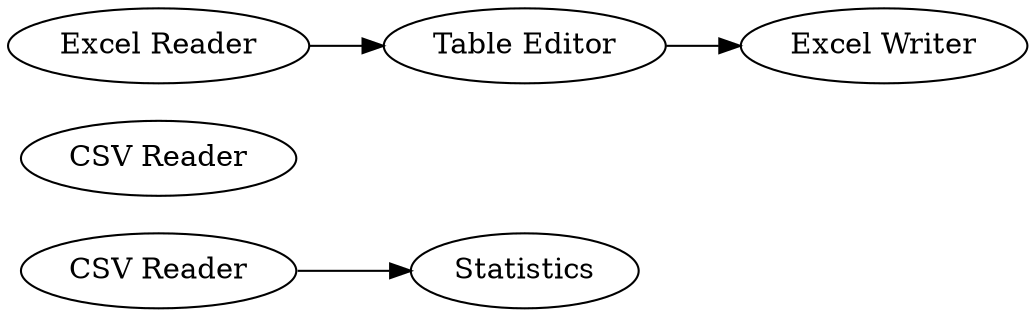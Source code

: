 digraph {
	2 [label="CSV Reader"]
	3 [label="CSV Reader"]
	4 [label=Statistics]
	5 [label="Excel Reader"]
	6 [label="Excel Writer"]
	7 [label="Table Editor"]
	2 -> 4
	5 -> 7
	7 -> 6
	rankdir=LR
}
